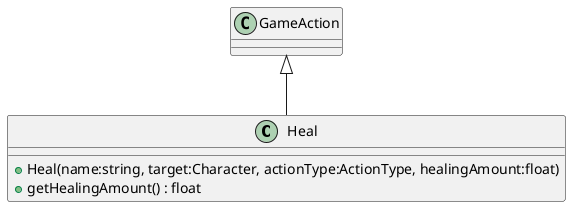 @startuml
class Heal {
    + Heal(name:string, target:Character, actionType:ActionType, healingAmount:float)
    + getHealingAmount() : float
}
GameAction <|-- Heal
@enduml
